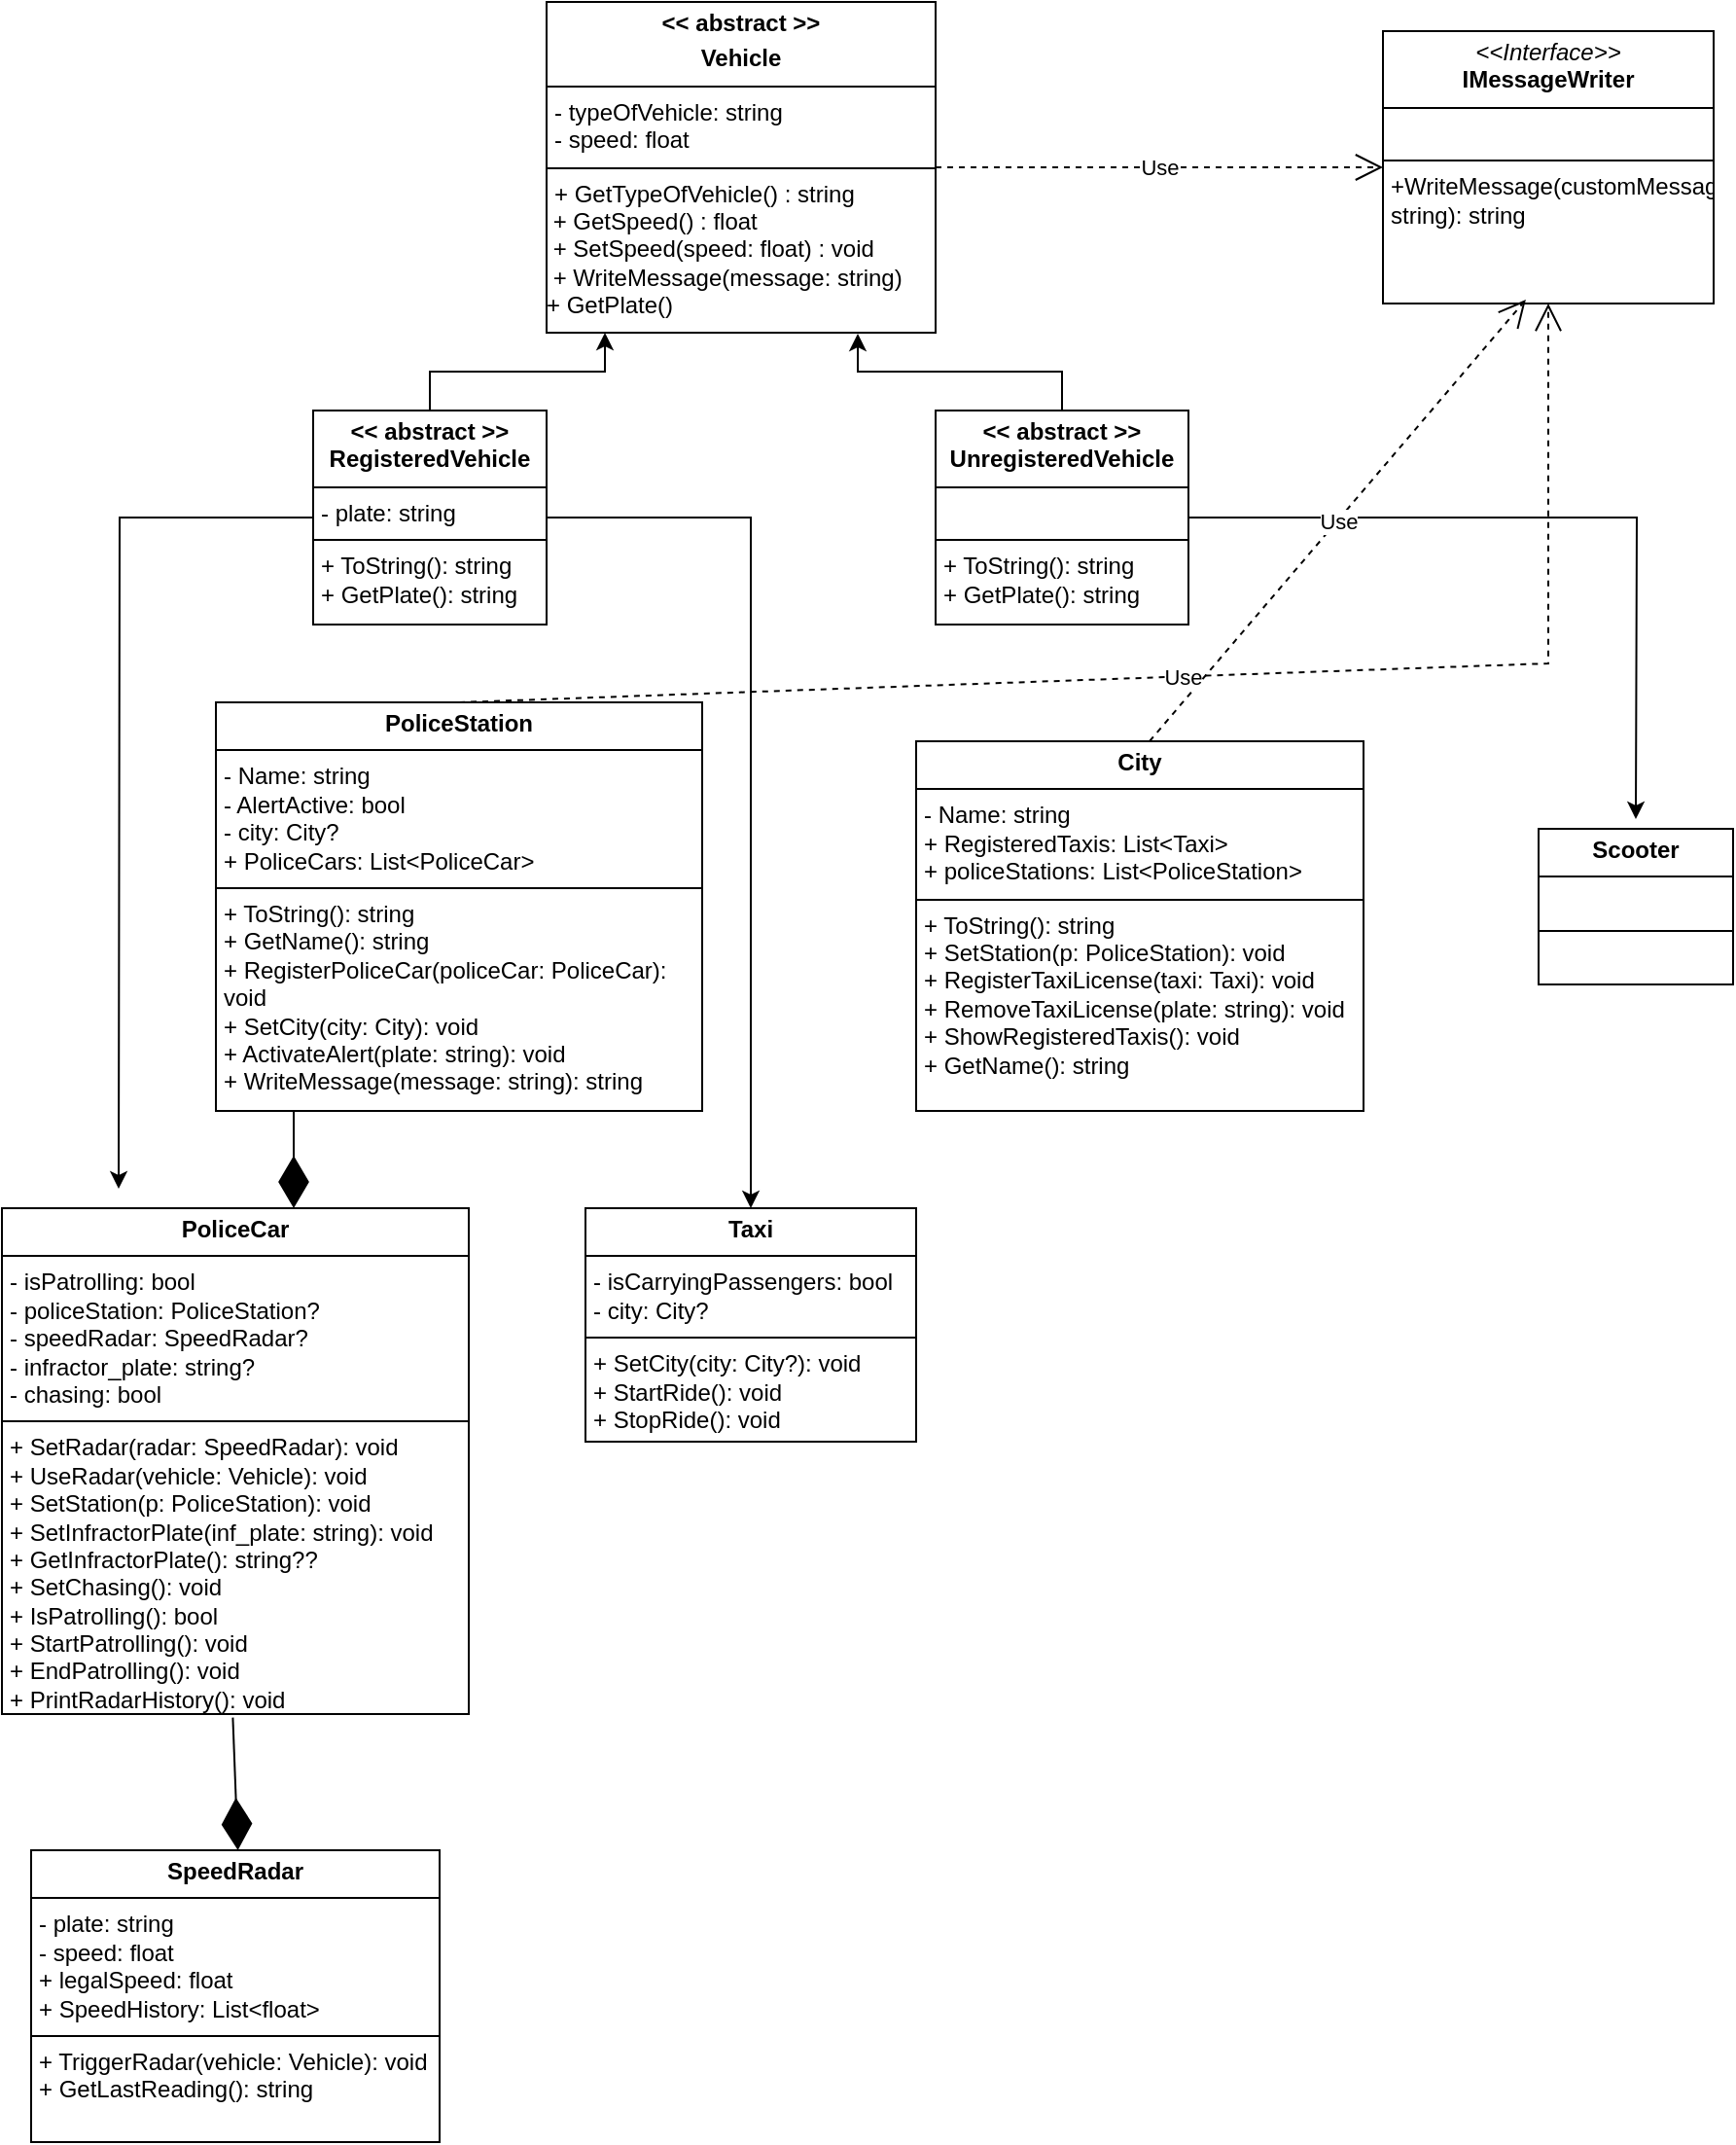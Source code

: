 <mxfile version="24.7.17" pages="2">
  <diagram name="Page-1" id="p9muCRgo8YDj8c0EaImb">
    <mxGraphModel dx="1302" dy="1320" grid="1" gridSize="10" guides="1" tooltips="1" connect="1" arrows="1" fold="1" page="1" pageScale="1" pageWidth="980" pageHeight="1390" math="0" shadow="0">
      <root>
        <mxCell id="0" />
        <mxCell id="1" parent="0" />
        <mxCell id="M4aUE1wA7n-_JwjSHoHK-27" value="&lt;p style=&quot;margin:0px;margin-top:4px;text-align:center;&quot;&gt;&lt;span style=&quot;font-weight: 700;&quot;&gt;&amp;lt;&amp;lt; abstract &amp;gt;&amp;gt;&lt;/span&gt;&lt;/p&gt;&lt;p style=&quot;margin:0px;margin-top:4px;text-align:center;&quot;&gt;&lt;b&gt;Vehicle&lt;/b&gt;&lt;/p&gt;&lt;hr size=&quot;1&quot; style=&quot;border-style:solid;&quot;&gt;&lt;p style=&quot;margin:0px;margin-left:4px;&quot;&gt;- typeOfVehicle: string&lt;/p&gt;&lt;p style=&quot;margin:0px;margin-left:4px;&quot;&gt;- speed: float&lt;/p&gt;&lt;hr size=&quot;1&quot; style=&quot;border-style:solid;&quot;&gt;&lt;p style=&quot;margin:0px;margin-left:4px;&quot;&gt;+ GetTypeOfVehicle() : string&lt;/p&gt;&lt;div&gt;&amp;nbsp;+ GetSpeed() : float&lt;/div&gt;&lt;div&gt;&amp;nbsp;+ SetSpeed(speed: float) : void&lt;/div&gt;&lt;div&gt;&amp;nbsp;+ WriteMessage(message: string)&lt;/div&gt;&lt;div&gt;+ GetPlate()&lt;/div&gt;&lt;div&gt;&lt;br&gt;&lt;/div&gt;&lt;div&gt;&lt;br&gt;&lt;/div&gt;" style="verticalAlign=top;align=left;overflow=fill;html=1;whiteSpace=wrap;" vertex="1" parent="1">
          <mxGeometry x="320" y="110" width="200" height="170" as="geometry" />
        </mxCell>
        <mxCell id="bH_FuO2DHsoPD4V3dRzt-15" style="edgeStyle=orthogonalEdgeStyle;rounded=0;orthogonalLoop=1;jettySize=auto;html=1;" edge="1" parent="1" source="M4aUE1wA7n-_JwjSHoHK-28">
          <mxGeometry relative="1" as="geometry">
            <mxPoint x="100" y="720" as="targetPoint" />
          </mxGeometry>
        </mxCell>
        <mxCell id="bH_FuO2DHsoPD4V3dRzt-19" style="edgeStyle=orthogonalEdgeStyle;rounded=0;orthogonalLoop=1;jettySize=auto;html=1;" edge="1" parent="1" source="M4aUE1wA7n-_JwjSHoHK-28" target="bH_FuO2DHsoPD4V3dRzt-3">
          <mxGeometry relative="1" as="geometry" />
        </mxCell>
        <mxCell id="M4aUE1wA7n-_JwjSHoHK-28" value="&lt;p style=&quot;margin:0px;margin-top:4px;text-align:center;&quot;&gt;&lt;span style=&quot;font-weight: 700;&quot;&gt;&amp;lt;&amp;lt; abstract &amp;gt;&amp;gt;&lt;/span&gt;&lt;/p&gt;&lt;div style=&quot;font-weight: 700; text-align: center;&quot;&gt;RegisteredVehicle&lt;/div&gt;&lt;hr size=&quot;1&quot; style=&quot;border-style:solid;&quot;&gt;&lt;p style=&quot;margin:0px;margin-left:4px;&quot;&gt;- plate: string&lt;/p&gt;&lt;hr size=&quot;1&quot; style=&quot;border-style:solid;&quot;&gt;&lt;p style=&quot;margin:0px;margin-left:4px;&quot;&gt;+ ToString(): string&lt;/p&gt;&lt;p style=&quot;margin:0px;margin-left:4px;&quot;&gt;+ GetPlate(): string&lt;/p&gt;" style="verticalAlign=top;align=left;overflow=fill;html=1;whiteSpace=wrap;" vertex="1" parent="1">
          <mxGeometry x="200" y="320" width="120" height="110" as="geometry" />
        </mxCell>
        <mxCell id="bH_FuO2DHsoPD4V3dRzt-29" style="edgeStyle=orthogonalEdgeStyle;rounded=0;orthogonalLoop=1;jettySize=auto;html=1;" edge="1" parent="1" source="M4aUE1wA7n-_JwjSHoHK-29">
          <mxGeometry relative="1" as="geometry">
            <mxPoint x="880" y="530" as="targetPoint" />
          </mxGeometry>
        </mxCell>
        <mxCell id="M4aUE1wA7n-_JwjSHoHK-29" value="&lt;p style=&quot;margin:0px;margin-top:4px;text-align:center;&quot;&gt;&lt;span style=&quot;font-weight: 700;&quot;&gt;&amp;lt;&amp;lt; abstract &amp;gt;&amp;gt;&lt;/span&gt;&lt;/p&gt;&lt;div style=&quot;font-weight: 700; text-align: center;&quot;&gt;UnregisteredVehicle&lt;/div&gt;&lt;hr size=&quot;1&quot; style=&quot;border-style:solid;&quot;&gt;&lt;p style=&quot;margin:0px;margin-left:4px;&quot;&gt;&lt;br&gt;&lt;/p&gt;&lt;hr size=&quot;1&quot; style=&quot;border-style:solid;&quot;&gt;&lt;p style=&quot;margin:0px;margin-left:4px;&quot;&gt;+ ToString(): string&lt;/p&gt;&lt;p style=&quot;margin:0px;margin-left:4px;&quot;&gt;+ GetPlate(): string&lt;/p&gt;" style="verticalAlign=top;align=left;overflow=fill;html=1;whiteSpace=wrap;" vertex="1" parent="1">
          <mxGeometry x="520" y="320" width="130" height="110" as="geometry" />
        </mxCell>
        <mxCell id="M4aUE1wA7n-_JwjSHoHK-30" value="&lt;p style=&quot;margin:0px;margin-top:4px;text-align:center;&quot;&gt;&lt;b&gt;PoliceStation&lt;/b&gt;&lt;/p&gt;&lt;hr size=&quot;1&quot; style=&quot;border-style:solid;&quot;&gt;&lt;p style=&quot;margin:0px;margin-left:4px;&quot;&gt;- Name: string&lt;/p&gt;&lt;p style=&quot;margin:0px;margin-left:4px;&quot;&gt;- AlertActive: bool&lt;/p&gt;&lt;p style=&quot;margin:0px;margin-left:4px;&quot;&gt;- city: City?&lt;/p&gt;&lt;p style=&quot;margin:0px;margin-left:4px;&quot;&gt;+ PoliceCars: List&amp;lt;PoliceCar&amp;gt;&lt;/p&gt;&lt;hr size=&quot;1&quot; style=&quot;border-style:solid;&quot;&gt;&lt;p style=&quot;margin:0px;margin-left:4px;&quot;&gt;+ ToString(): string&lt;/p&gt;&lt;p style=&quot;margin:0px;margin-left:4px;&quot;&gt;+ GetName(): string&lt;/p&gt;&lt;p style=&quot;margin:0px;margin-left:4px;&quot;&gt;+ RegisterPoliceCar(policeCar: PoliceCar): void&lt;/p&gt;&lt;p style=&quot;margin:0px;margin-left:4px;&quot;&gt;+ SetCity(city: City): void&lt;/p&gt;&lt;p style=&quot;margin:0px;margin-left:4px;&quot;&gt;+ ActivateAlert(plate: string): void&lt;/p&gt;&lt;p style=&quot;margin:0px;margin-left:4px;&quot;&gt;+ WriteMessage(message: string): string&lt;/p&gt;" style="verticalAlign=top;align=left;overflow=fill;html=1;whiteSpace=wrap;" vertex="1" parent="1">
          <mxGeometry x="150" y="470" width="250" height="210" as="geometry" />
        </mxCell>
        <mxCell id="bH_FuO2DHsoPD4V3dRzt-1" value="&lt;p style=&quot;margin:0px;margin-top:4px;text-align:center;&quot;&gt;&lt;b&gt;PoliceCar&lt;/b&gt;&lt;/p&gt;&lt;hr size=&quot;1&quot; style=&quot;border-style:solid;&quot;&gt;&lt;p style=&quot;margin:0px;margin-left:4px;&quot;&gt;- isPatrolling: bool&lt;/p&gt;&lt;p style=&quot;margin:0px;margin-left:4px;&quot;&gt;- policeStation: PoliceStation?&lt;/p&gt;&lt;p style=&quot;margin:0px;margin-left:4px;&quot;&gt;- speedRadar: SpeedRadar?&lt;/p&gt;&lt;p style=&quot;margin:0px;margin-left:4px;&quot;&gt;- infractor_plate: string?&lt;/p&gt;&lt;p style=&quot;margin:0px;margin-left:4px;&quot;&gt;- chasing: bool&lt;/p&gt;&lt;hr size=&quot;1&quot; style=&quot;border-style:solid;&quot;&gt;&lt;p style=&quot;margin:0px;margin-left:4px;&quot;&gt;+ SetRadar(radar: SpeedRadar): void&lt;/p&gt;&lt;p style=&quot;margin:0px;margin-left:4px;&quot;&gt;+ UseRadar(vehicle: Vehicle): void&lt;/p&gt;&lt;p style=&quot;margin:0px;margin-left:4px;&quot;&gt;+ SetStation(p: PoliceStation): void&lt;/p&gt;&lt;p style=&quot;margin:0px;margin-left:4px;&quot;&gt;+ SetInfractorPlate(inf_plate: string): void&lt;/p&gt;&lt;p style=&quot;margin:0px;margin-left:4px;&quot;&gt;+ GetInfractorPlate(): string??&lt;/p&gt;&lt;p style=&quot;margin:0px;margin-left:4px;&quot;&gt;+ SetChasing(): void&lt;/p&gt;&lt;p style=&quot;margin:0px;margin-left:4px;&quot;&gt;+ IsPatrolling(): bool&lt;/p&gt;&lt;p style=&quot;margin:0px;margin-left:4px;&quot;&gt;+ StartPatrolling(): void&lt;/p&gt;&lt;p style=&quot;margin:0px;margin-left:4px;&quot;&gt;+ EndPatrolling(): void&lt;/p&gt;&lt;p style=&quot;margin:0px;margin-left:4px;&quot;&gt;+ PrintRadarHistory(): void&lt;/p&gt;&lt;p style=&quot;margin:0px;margin-left:4px;&quot;&gt;&lt;br&gt;&lt;/p&gt;" style="verticalAlign=top;align=left;overflow=fill;html=1;whiteSpace=wrap;" vertex="1" parent="1">
          <mxGeometry x="40" y="730" width="240" height="260" as="geometry" />
        </mxCell>
        <mxCell id="bH_FuO2DHsoPD4V3dRzt-2" value="&lt;p style=&quot;margin:0px;margin-top:4px;text-align:center;&quot;&gt;&lt;b&gt;SpeedRadar&lt;/b&gt;&lt;/p&gt;&lt;hr size=&quot;1&quot; style=&quot;border-style:solid;&quot;&gt;&lt;p style=&quot;margin:0px;margin-left:4px;&quot;&gt;- plate: string&lt;/p&gt;&lt;p style=&quot;margin:0px;margin-left:4px;&quot;&gt;- speed: float&lt;/p&gt;&lt;p style=&quot;margin:0px;margin-left:4px;&quot;&gt;+ legalSpeed: float&lt;/p&gt;&lt;p style=&quot;margin:0px;margin-left:4px;&quot;&gt;+ SpeedHistory: List&amp;lt;float&amp;gt;&lt;/p&gt;&lt;hr size=&quot;1&quot; style=&quot;border-style:solid;&quot;&gt;&lt;p style=&quot;margin:0px;margin-left:4px;&quot;&gt;+ TriggerRadar(vehicle: Vehicle): void&lt;/p&gt;&lt;p style=&quot;margin:0px;margin-left:4px;&quot;&gt;+ GetLastReading(): string&lt;/p&gt;" style="verticalAlign=top;align=left;overflow=fill;html=1;whiteSpace=wrap;" vertex="1" parent="1">
          <mxGeometry x="55" y="1060" width="210" height="150" as="geometry" />
        </mxCell>
        <mxCell id="bH_FuO2DHsoPD4V3dRzt-3" value="&lt;p style=&quot;margin:0px;margin-top:4px;text-align:center;&quot;&gt;&lt;b&gt;Taxi&lt;/b&gt;&lt;/p&gt;&lt;hr size=&quot;1&quot; style=&quot;border-style:solid;&quot;&gt;&lt;p style=&quot;margin:0px;margin-left:4px;&quot;&gt;- isCarryingPassengers: bool&lt;/p&gt;&lt;p style=&quot;margin:0px;margin-left:4px;&quot;&gt;- city: City?&amp;nbsp;&lt;br&gt;&lt;/p&gt;&lt;hr size=&quot;1&quot; style=&quot;border-style:solid;&quot;&gt;&lt;p style=&quot;margin:0px;margin-left:4px;&quot;&gt;+ SetCity(city: City?): void&lt;/p&gt;&lt;p style=&quot;margin:0px;margin-left:4px;&quot;&gt;+ StartRide(): void&lt;/p&gt;&lt;p style=&quot;margin:0px;margin-left:4px;&quot;&gt;+ StopRide(): void&lt;/p&gt;" style="verticalAlign=top;align=left;overflow=fill;html=1;whiteSpace=wrap;" vertex="1" parent="1">
          <mxGeometry x="340" y="730" width="170" height="120" as="geometry" />
        </mxCell>
        <mxCell id="bH_FuO2DHsoPD4V3dRzt-4" value="&lt;p style=&quot;margin:0px;margin-top:4px;text-align:center;&quot;&gt;&lt;b&gt;Scooter&lt;/b&gt;&lt;/p&gt;&lt;hr size=&quot;1&quot; style=&quot;border-style:solid;&quot;&gt;&lt;p style=&quot;margin:0px;margin-left:4px;&quot;&gt;&amp;nbsp;&lt;br&gt;&lt;/p&gt;&lt;hr size=&quot;1&quot; style=&quot;border-style:solid;&quot;&gt;&lt;p style=&quot;margin:0px;margin-left:4px;&quot;&gt;&lt;br&gt;&lt;/p&gt;" style="verticalAlign=top;align=left;overflow=fill;html=1;whiteSpace=wrap;" vertex="1" parent="1">
          <mxGeometry x="830" y="535" width="100" height="80" as="geometry" />
        </mxCell>
        <mxCell id="bH_FuO2DHsoPD4V3dRzt-5" value="&lt;p style=&quot;margin:0px;margin-top:4px;text-align:center;&quot;&gt;&lt;b&gt;City&lt;/b&gt;&lt;/p&gt;&lt;hr size=&quot;1&quot; style=&quot;border-style:solid;&quot;&gt;&lt;p style=&quot;margin:0px;margin-left:4px;&quot;&gt;- Name: string&lt;/p&gt;&lt;p style=&quot;margin:0px;margin-left:4px;&quot;&gt;+ RegisteredTaxis: List&amp;lt;Taxi&amp;gt;&lt;/p&gt;&lt;p style=&quot;margin:0px;margin-left:4px;&quot;&gt;+ policeStations: List&amp;lt;PoliceStation&amp;gt;&lt;/p&gt;&lt;hr size=&quot;1&quot; style=&quot;border-style:solid;&quot;&gt;&lt;p style=&quot;margin:0px;margin-left:4px;&quot;&gt;+ ToString(): string&lt;/p&gt;&lt;p style=&quot;margin:0px;margin-left:4px;&quot;&gt;+ SetStation(p: PoliceStation): void&lt;/p&gt;&lt;p style=&quot;margin:0px;margin-left:4px;&quot;&gt;+ RegisterTaxiLicense(taxi: Taxi): void&lt;/p&gt;&lt;p style=&quot;margin:0px;margin-left:4px;&quot;&gt;+ RemoveTaxiLicense(plate: string): void&lt;/p&gt;&lt;p style=&quot;margin:0px;margin-left:4px;&quot;&gt;+ ShowRegisteredTaxis(): void&lt;/p&gt;&lt;p style=&quot;margin:0px;margin-left:4px;&quot;&gt;+ GetName(): string&lt;/p&gt;" style="verticalAlign=top;align=left;overflow=fill;html=1;whiteSpace=wrap;" vertex="1" parent="1">
          <mxGeometry x="510" y="490" width="230" height="190" as="geometry" />
        </mxCell>
        <mxCell id="bH_FuO2DHsoPD4V3dRzt-7" value="&lt;p style=&quot;margin:0px;margin-top:4px;text-align:center;&quot;&gt;&lt;i&gt;&amp;lt;&amp;lt;Interface&amp;gt;&amp;gt;&lt;/i&gt;&lt;br&gt;&lt;b&gt;IMessageWriter&lt;/b&gt;&lt;/p&gt;&lt;hr size=&quot;1&quot; style=&quot;border-style:solid;&quot;&gt;&lt;p style=&quot;margin:0px;margin-left:4px;&quot;&gt;&lt;br&gt;&lt;/p&gt;&lt;hr size=&quot;1&quot; style=&quot;border-style:solid;&quot;&gt;&lt;p style=&quot;margin:0px;margin-left:4px;&quot;&gt;+WriteMessage(customMessage: string): string&lt;/p&gt;" style="verticalAlign=top;align=left;overflow=fill;html=1;whiteSpace=wrap;" vertex="1" parent="1">
          <mxGeometry x="750" y="125" width="170" height="140" as="geometry" />
        </mxCell>
        <mxCell id="bH_FuO2DHsoPD4V3dRzt-12" style="edgeStyle=orthogonalEdgeStyle;rounded=0;orthogonalLoop=1;jettySize=auto;html=1;entryX=0.15;entryY=1;entryDx=0;entryDy=0;entryPerimeter=0;" edge="1" parent="1" source="M4aUE1wA7n-_JwjSHoHK-28" target="M4aUE1wA7n-_JwjSHoHK-27">
          <mxGeometry relative="1" as="geometry" />
        </mxCell>
        <mxCell id="bH_FuO2DHsoPD4V3dRzt-13" style="edgeStyle=orthogonalEdgeStyle;rounded=0;orthogonalLoop=1;jettySize=auto;html=1;entryX=0.8;entryY=1.003;entryDx=0;entryDy=0;entryPerimeter=0;" edge="1" parent="1" source="M4aUE1wA7n-_JwjSHoHK-29" target="M4aUE1wA7n-_JwjSHoHK-27">
          <mxGeometry relative="1" as="geometry" />
        </mxCell>
        <mxCell id="bH_FuO2DHsoPD4V3dRzt-20" value="" style="endArrow=diamondThin;endFill=1;endSize=24;html=1;rounded=0;" edge="1" parent="1">
          <mxGeometry width="160" relative="1" as="geometry">
            <mxPoint x="190" y="680" as="sourcePoint" />
            <mxPoint x="190" y="730" as="targetPoint" />
          </mxGeometry>
        </mxCell>
        <mxCell id="bH_FuO2DHsoPD4V3dRzt-21" value="" style="endArrow=diamondThin;endFill=1;endSize=24;html=1;rounded=0;entryX=0.56;entryY=-0.012;entryDx=0;entryDy=0;entryPerimeter=0;" edge="1" parent="1">
          <mxGeometry width="160" relative="1" as="geometry">
            <mxPoint x="158.7" y="991.8" as="sourcePoint" />
            <mxPoint x="161.3" y="1060" as="targetPoint" />
          </mxGeometry>
        </mxCell>
        <mxCell id="bH_FuO2DHsoPD4V3dRzt-25" value="Use" style="endArrow=open;endSize=12;dashed=1;html=1;rounded=0;entryX=0;entryY=0.5;entryDx=0;entryDy=0;exitX=1;exitY=0.5;exitDx=0;exitDy=0;" edge="1" parent="1" source="M4aUE1wA7n-_JwjSHoHK-27" target="bH_FuO2DHsoPD4V3dRzt-7">
          <mxGeometry width="160" relative="1" as="geometry">
            <mxPoint x="720" y="270" as="sourcePoint" />
            <mxPoint x="560" y="270" as="targetPoint" />
            <mxPoint as="offset" />
          </mxGeometry>
        </mxCell>
        <mxCell id="bH_FuO2DHsoPD4V3dRzt-26" value="Use" style="endArrow=open;endSize=12;dashed=1;html=1;rounded=0;entryX=0.432;entryY=0.986;entryDx=0;entryDy=0;exitX=1;exitY=0.5;exitDx=0;exitDy=0;entryPerimeter=0;" edge="1" parent="1" target="bH_FuO2DHsoPD4V3dRzt-7">
          <mxGeometry width="160" relative="1" as="geometry">
            <mxPoint x="630" y="490" as="sourcePoint" />
            <mxPoint x="860" y="490" as="targetPoint" />
            <mxPoint as="offset" />
          </mxGeometry>
        </mxCell>
        <mxCell id="bH_FuO2DHsoPD4V3dRzt-27" value="Use" style="endArrow=open;endSize=12;dashed=1;html=1;rounded=0;entryX=0.5;entryY=1;entryDx=0;entryDy=0;exitX=0.5;exitY=0;exitDx=0;exitDy=0;" edge="1" parent="1" source="M4aUE1wA7n-_JwjSHoHK-30" target="bH_FuO2DHsoPD4V3dRzt-7">
          <mxGeometry width="160" relative="1" as="geometry">
            <mxPoint x="270" y="450" as="sourcePoint" />
            <mxPoint x="840" y="430" as="targetPoint" />
            <mxPoint as="offset" />
            <Array as="points">
              <mxPoint x="835" y="450" />
            </Array>
          </mxGeometry>
        </mxCell>
      </root>
    </mxGraphModel>
  </diagram>
  <diagram id="5KvVxpb9FwPyYwAGlHob" name="Page-2">
    <mxGraphModel grid="1" page="1" gridSize="10" guides="1" tooltips="1" connect="1" arrows="1" fold="1" pageScale="1" pageWidth="827" pageHeight="1169" math="0" shadow="0">
      <root>
        <mxCell id="0" />
        <mxCell id="1" parent="0" />
      </root>
    </mxGraphModel>
  </diagram>
</mxfile>

